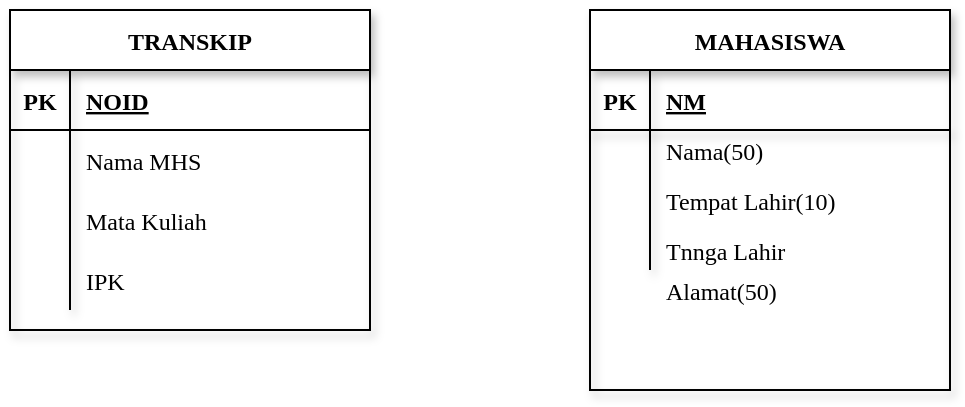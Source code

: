 <mxfile version="20.4.0" type="github">
  <diagram id="FwyIb9E-Ev_xDTcUn5lw" name="Halaman-1">
    <mxGraphModel dx="1068" dy="496" grid="1" gridSize="10" guides="1" tooltips="1" connect="1" arrows="1" fold="1" page="1" pageScale="1" pageWidth="827" pageHeight="1169" math="0" shadow="0">
      <root>
        <mxCell id="0" />
        <mxCell id="1" parent="0" />
        <mxCell id="EMibJILrT6TDuk97JMvG-75" value="TRANSKIP" style="shape=table;startSize=30;container=1;collapsible=1;childLayout=tableLayout;fixedRows=1;rowLines=0;fontStyle=1;align=center;resizeLast=1;fontFamily=Verdana;shadow=1;" vertex="1" parent="1">
          <mxGeometry x="80" y="40" width="180" height="160" as="geometry" />
        </mxCell>
        <mxCell id="EMibJILrT6TDuk97JMvG-76" value="" style="shape=tableRow;horizontal=0;startSize=0;swimlaneHead=0;swimlaneBody=0;fillColor=none;collapsible=0;dropTarget=0;points=[[0,0.5],[1,0.5]];portConstraint=eastwest;top=0;left=0;right=0;bottom=1;fontFamily=Verdana;" vertex="1" parent="EMibJILrT6TDuk97JMvG-75">
          <mxGeometry y="30" width="180" height="30" as="geometry" />
        </mxCell>
        <mxCell id="EMibJILrT6TDuk97JMvG-77" value="PK" style="shape=partialRectangle;connectable=0;fillColor=none;top=0;left=0;bottom=0;right=0;fontStyle=1;overflow=hidden;fontFamily=Verdana;" vertex="1" parent="EMibJILrT6TDuk97JMvG-76">
          <mxGeometry width="30" height="30" as="geometry">
            <mxRectangle width="30" height="30" as="alternateBounds" />
          </mxGeometry>
        </mxCell>
        <mxCell id="EMibJILrT6TDuk97JMvG-78" value="NOID" style="shape=partialRectangle;connectable=0;fillColor=none;top=0;left=0;bottom=0;right=0;align=left;spacingLeft=6;fontStyle=5;overflow=hidden;fontFamily=Verdana;" vertex="1" parent="EMibJILrT6TDuk97JMvG-76">
          <mxGeometry x="30" width="150" height="30" as="geometry">
            <mxRectangle width="150" height="30" as="alternateBounds" />
          </mxGeometry>
        </mxCell>
        <mxCell id="EMibJILrT6TDuk97JMvG-79" value="" style="shape=tableRow;horizontal=0;startSize=0;swimlaneHead=0;swimlaneBody=0;fillColor=none;collapsible=0;dropTarget=0;points=[[0,0.5],[1,0.5]];portConstraint=eastwest;top=0;left=0;right=0;bottom=0;fontFamily=Verdana;" vertex="1" parent="EMibJILrT6TDuk97JMvG-75">
          <mxGeometry y="60" width="180" height="30" as="geometry" />
        </mxCell>
        <mxCell id="EMibJILrT6TDuk97JMvG-80" value="" style="shape=partialRectangle;connectable=0;fillColor=none;top=0;left=0;bottom=0;right=0;editable=1;overflow=hidden;fontFamily=Verdana;" vertex="1" parent="EMibJILrT6TDuk97JMvG-79">
          <mxGeometry width="30" height="30" as="geometry">
            <mxRectangle width="30" height="30" as="alternateBounds" />
          </mxGeometry>
        </mxCell>
        <mxCell id="EMibJILrT6TDuk97JMvG-81" value="Nama MHS" style="shape=partialRectangle;connectable=0;fillColor=none;top=0;left=0;bottom=0;right=0;align=left;spacingLeft=6;overflow=hidden;fontFamily=Verdana;" vertex="1" parent="EMibJILrT6TDuk97JMvG-79">
          <mxGeometry x="30" width="150" height="30" as="geometry">
            <mxRectangle width="150" height="30" as="alternateBounds" />
          </mxGeometry>
        </mxCell>
        <mxCell id="EMibJILrT6TDuk97JMvG-82" value="" style="shape=tableRow;horizontal=0;startSize=0;swimlaneHead=0;swimlaneBody=0;fillColor=none;collapsible=0;dropTarget=0;points=[[0,0.5],[1,0.5]];portConstraint=eastwest;top=0;left=0;right=0;bottom=0;fontFamily=Verdana;" vertex="1" parent="EMibJILrT6TDuk97JMvG-75">
          <mxGeometry y="90" width="180" height="30" as="geometry" />
        </mxCell>
        <mxCell id="EMibJILrT6TDuk97JMvG-83" value="" style="shape=partialRectangle;connectable=0;fillColor=none;top=0;left=0;bottom=0;right=0;editable=1;overflow=hidden;fontFamily=Verdana;" vertex="1" parent="EMibJILrT6TDuk97JMvG-82">
          <mxGeometry width="30" height="30" as="geometry">
            <mxRectangle width="30" height="30" as="alternateBounds" />
          </mxGeometry>
        </mxCell>
        <mxCell id="EMibJILrT6TDuk97JMvG-84" value="Mata Kuliah" style="shape=partialRectangle;connectable=0;fillColor=none;top=0;left=0;bottom=0;right=0;align=left;spacingLeft=6;overflow=hidden;fontFamily=Verdana;" vertex="1" parent="EMibJILrT6TDuk97JMvG-82">
          <mxGeometry x="30" width="150" height="30" as="geometry">
            <mxRectangle width="150" height="30" as="alternateBounds" />
          </mxGeometry>
        </mxCell>
        <mxCell id="EMibJILrT6TDuk97JMvG-85" value="" style="shape=tableRow;horizontal=0;startSize=0;swimlaneHead=0;swimlaneBody=0;fillColor=none;collapsible=0;dropTarget=0;points=[[0,0.5],[1,0.5]];portConstraint=eastwest;top=0;left=0;right=0;bottom=0;fontFamily=Verdana;" vertex="1" parent="EMibJILrT6TDuk97JMvG-75">
          <mxGeometry y="120" width="180" height="30" as="geometry" />
        </mxCell>
        <mxCell id="EMibJILrT6TDuk97JMvG-86" value="" style="shape=partialRectangle;connectable=0;fillColor=none;top=0;left=0;bottom=0;right=0;editable=1;overflow=hidden;fontFamily=Verdana;" vertex="1" parent="EMibJILrT6TDuk97JMvG-85">
          <mxGeometry width="30" height="30" as="geometry">
            <mxRectangle width="30" height="30" as="alternateBounds" />
          </mxGeometry>
        </mxCell>
        <mxCell id="EMibJILrT6TDuk97JMvG-87" value="IPK" style="shape=partialRectangle;connectable=0;fillColor=none;top=0;left=0;bottom=0;right=0;align=left;spacingLeft=6;overflow=hidden;fontFamily=Verdana;" vertex="1" parent="EMibJILrT6TDuk97JMvG-85">
          <mxGeometry x="30" width="150" height="30" as="geometry">
            <mxRectangle width="150" height="30" as="alternateBounds" />
          </mxGeometry>
        </mxCell>
        <mxCell id="EMibJILrT6TDuk97JMvG-88" value="MAHASISWA" style="shape=table;startSize=30;container=1;collapsible=1;childLayout=tableLayout;fixedRows=1;rowLines=0;fontStyle=1;align=center;resizeLast=1;shadow=1;fontFamily=Verdana;" vertex="1" parent="1">
          <mxGeometry x="370" y="40" width="180" height="190" as="geometry" />
        </mxCell>
        <mxCell id="EMibJILrT6TDuk97JMvG-89" value="" style="shape=tableRow;horizontal=0;startSize=0;swimlaneHead=0;swimlaneBody=0;fillColor=none;collapsible=0;dropTarget=0;points=[[0,0.5],[1,0.5]];portConstraint=eastwest;top=0;left=0;right=0;bottom=1;shadow=1;fontFamily=Verdana;" vertex="1" parent="EMibJILrT6TDuk97JMvG-88">
          <mxGeometry y="30" width="180" height="30" as="geometry" />
        </mxCell>
        <mxCell id="EMibJILrT6TDuk97JMvG-90" value="PK" style="shape=partialRectangle;connectable=0;fillColor=none;top=0;left=0;bottom=0;right=0;fontStyle=1;overflow=hidden;shadow=1;fontFamily=Verdana;" vertex="1" parent="EMibJILrT6TDuk97JMvG-89">
          <mxGeometry width="30" height="30" as="geometry">
            <mxRectangle width="30" height="30" as="alternateBounds" />
          </mxGeometry>
        </mxCell>
        <mxCell id="EMibJILrT6TDuk97JMvG-91" value="NM" style="shape=partialRectangle;connectable=0;fillColor=none;top=0;left=0;bottom=0;right=0;align=left;spacingLeft=6;fontStyle=5;overflow=hidden;shadow=1;fontFamily=Verdana;" vertex="1" parent="EMibJILrT6TDuk97JMvG-89">
          <mxGeometry x="30" width="150" height="30" as="geometry">
            <mxRectangle width="150" height="30" as="alternateBounds" />
          </mxGeometry>
        </mxCell>
        <mxCell id="EMibJILrT6TDuk97JMvG-92" value="" style="shape=tableRow;horizontal=0;startSize=0;swimlaneHead=0;swimlaneBody=0;fillColor=none;collapsible=0;dropTarget=0;points=[[0,0.5],[1,0.5]];portConstraint=eastwest;top=0;left=0;right=0;bottom=0;shadow=1;fontFamily=Verdana;" vertex="1" parent="EMibJILrT6TDuk97JMvG-88">
          <mxGeometry y="60" width="180" height="20" as="geometry" />
        </mxCell>
        <mxCell id="EMibJILrT6TDuk97JMvG-93" value="" style="shape=partialRectangle;connectable=0;fillColor=none;top=0;left=0;bottom=0;right=0;editable=1;overflow=hidden;shadow=1;fontFamily=Verdana;" vertex="1" parent="EMibJILrT6TDuk97JMvG-92">
          <mxGeometry width="30" height="20" as="geometry">
            <mxRectangle width="30" height="20" as="alternateBounds" />
          </mxGeometry>
        </mxCell>
        <mxCell id="EMibJILrT6TDuk97JMvG-94" value="Nama(50)" style="shape=partialRectangle;connectable=0;fillColor=none;top=0;left=0;bottom=0;right=0;align=left;spacingLeft=6;overflow=hidden;shadow=1;fontFamily=Verdana;" vertex="1" parent="EMibJILrT6TDuk97JMvG-92">
          <mxGeometry x="30" width="150" height="20" as="geometry">
            <mxRectangle width="150" height="20" as="alternateBounds" />
          </mxGeometry>
        </mxCell>
        <mxCell id="EMibJILrT6TDuk97JMvG-95" value="" style="shape=tableRow;horizontal=0;startSize=0;swimlaneHead=0;swimlaneBody=0;fillColor=none;collapsible=0;dropTarget=0;points=[[0,0.5],[1,0.5]];portConstraint=eastwest;top=0;left=0;right=0;bottom=0;shadow=1;fontFamily=Verdana;" vertex="1" parent="EMibJILrT6TDuk97JMvG-88">
          <mxGeometry y="80" width="180" height="30" as="geometry" />
        </mxCell>
        <mxCell id="EMibJILrT6TDuk97JMvG-96" value="" style="shape=partialRectangle;connectable=0;fillColor=none;top=0;left=0;bottom=0;right=0;editable=1;overflow=hidden;shadow=1;fontFamily=Verdana;" vertex="1" parent="EMibJILrT6TDuk97JMvG-95">
          <mxGeometry width="30" height="30" as="geometry">
            <mxRectangle width="30" height="30" as="alternateBounds" />
          </mxGeometry>
        </mxCell>
        <mxCell id="EMibJILrT6TDuk97JMvG-97" value="Tempat Lahir(10)" style="shape=partialRectangle;connectable=0;fillColor=none;top=0;left=0;bottom=0;right=0;align=left;spacingLeft=6;overflow=hidden;shadow=1;fontFamily=Verdana;" vertex="1" parent="EMibJILrT6TDuk97JMvG-95">
          <mxGeometry x="30" width="150" height="30" as="geometry">
            <mxRectangle width="150" height="30" as="alternateBounds" />
          </mxGeometry>
        </mxCell>
        <mxCell id="EMibJILrT6TDuk97JMvG-98" value="" style="shape=tableRow;horizontal=0;startSize=0;swimlaneHead=0;swimlaneBody=0;fillColor=none;collapsible=0;dropTarget=0;points=[[0,0.5],[1,0.5]];portConstraint=eastwest;top=0;left=0;right=0;bottom=0;shadow=1;fontFamily=Verdana;" vertex="1" parent="EMibJILrT6TDuk97JMvG-88">
          <mxGeometry y="110" width="180" height="20" as="geometry" />
        </mxCell>
        <mxCell id="EMibJILrT6TDuk97JMvG-99" value="" style="shape=partialRectangle;connectable=0;fillColor=none;top=0;left=0;bottom=0;right=0;editable=1;overflow=hidden;shadow=1;fontFamily=Verdana;" vertex="1" parent="EMibJILrT6TDuk97JMvG-98">
          <mxGeometry width="30" height="20" as="geometry">
            <mxRectangle width="30" height="20" as="alternateBounds" />
          </mxGeometry>
        </mxCell>
        <mxCell id="EMibJILrT6TDuk97JMvG-100" value="Tnnga Lahir " style="shape=partialRectangle;connectable=0;fillColor=none;top=0;left=0;bottom=0;right=0;align=left;spacingLeft=6;overflow=hidden;shadow=1;fontFamily=Verdana;" vertex="1" parent="EMibJILrT6TDuk97JMvG-98">
          <mxGeometry x="30" width="150" height="20" as="geometry">
            <mxRectangle width="150" height="20" as="alternateBounds" />
          </mxGeometry>
        </mxCell>
        <mxCell id="EMibJILrT6TDuk97JMvG-101" value="" style="shape=tableRow;horizontal=0;startSize=0;swimlaneHead=0;swimlaneBody=0;fillColor=none;collapsible=0;dropTarget=0;points=[[0,0.5],[1,0.5]];portConstraint=eastwest;top=0;left=0;right=0;bottom=0;shadow=1;fontFamily=Verdana;" vertex="1" parent="1">
          <mxGeometry x="370" y="170" width="180" height="20" as="geometry" />
        </mxCell>
        <mxCell id="EMibJILrT6TDuk97JMvG-102" value="" style="shape=partialRectangle;connectable=0;fillColor=none;top=0;left=0;bottom=0;right=0;editable=1;overflow=hidden;shadow=1;fontFamily=Verdana;" vertex="1" parent="EMibJILrT6TDuk97JMvG-101">
          <mxGeometry width="30" height="20" as="geometry">
            <mxRectangle width="30" height="20" as="alternateBounds" />
          </mxGeometry>
        </mxCell>
        <mxCell id="EMibJILrT6TDuk97JMvG-103" value="Alamat(50)" style="shape=partialRectangle;connectable=0;fillColor=none;top=0;left=0;bottom=0;right=0;align=left;spacingLeft=6;overflow=hidden;shadow=1;fontFamily=Verdana;" vertex="1" parent="EMibJILrT6TDuk97JMvG-101">
          <mxGeometry x="30" width="150" height="20" as="geometry">
            <mxRectangle width="150" height="20" as="alternateBounds" />
          </mxGeometry>
        </mxCell>
      </root>
    </mxGraphModel>
  </diagram>
</mxfile>
